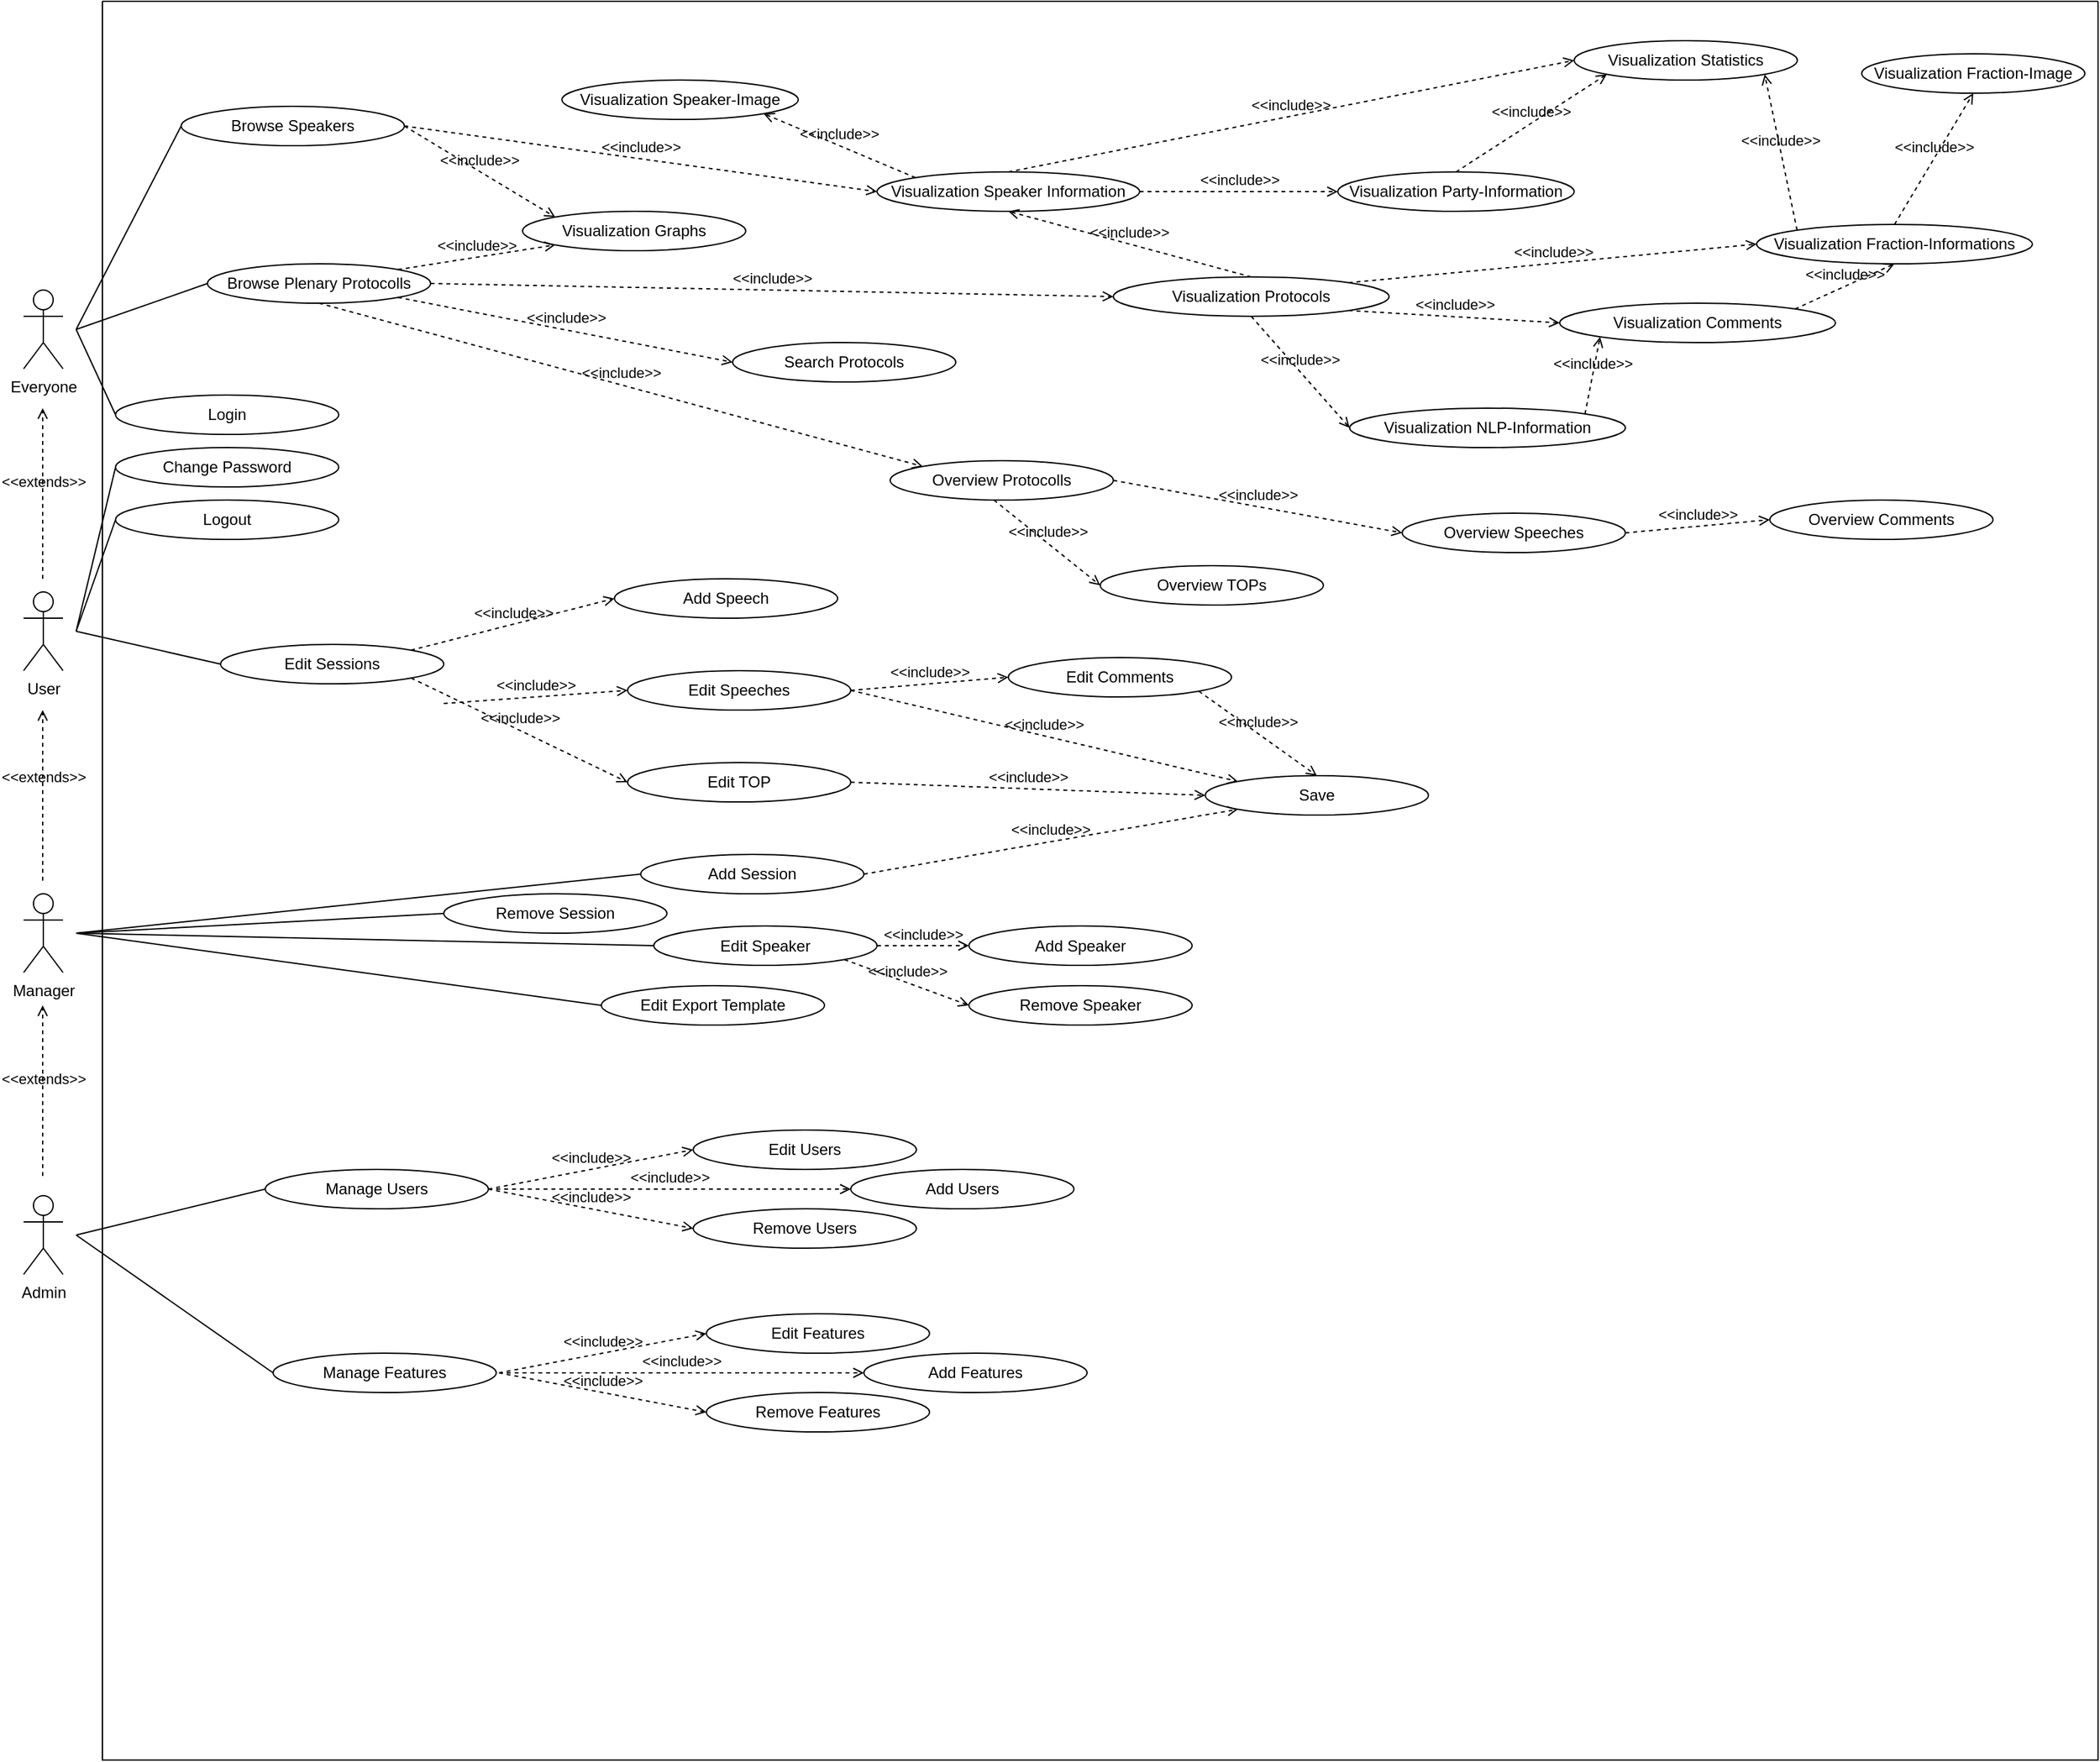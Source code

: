<mxfile version="20.8.20" type="device"><diagram name="Seite-1" id="QeFo8UdcVytiKPAYH8MY"><mxGraphModel dx="1434" dy="1965" grid="1" gridSize="10" guides="1" tooltips="1" connect="1" arrows="1" fold="1" page="1" pageScale="1" pageWidth="827" pageHeight="1169" math="0" shadow="0"><root><mxCell id="0"/><mxCell id="1" parent="0"/><mxCell id="shflEBDktMrE6u8HERlH-1" value="Everyone" style="shape=umlActor;verticalLabelPosition=bottom;verticalAlign=top;html=1;outlineConnect=0;" vertex="1" parent="1"><mxGeometry x="60" y="40" width="30" height="60" as="geometry"/></mxCell><mxCell id="shflEBDktMrE6u8HERlH-2" value="User" style="shape=umlActor;verticalLabelPosition=bottom;verticalAlign=top;html=1;outlineConnect=0;" vertex="1" parent="1"><mxGeometry x="60" y="270" width="30" height="60" as="geometry"/></mxCell><mxCell id="shflEBDktMrE6u8HERlH-3" value="Manager" style="shape=umlActor;verticalLabelPosition=bottom;verticalAlign=top;html=1;outlineConnect=0;" vertex="1" parent="1"><mxGeometry x="60" y="500" width="30" height="60" as="geometry"/></mxCell><mxCell id="shflEBDktMrE6u8HERlH-4" value="Admin" style="shape=umlActor;verticalLabelPosition=bottom;verticalAlign=top;html=1;outlineConnect=0;" vertex="1" parent="1"><mxGeometry x="60" y="730" width="30" height="60" as="geometry"/></mxCell><mxCell id="shflEBDktMrE6u8HERlH-13" value="" style="swimlane;startSize=0;" vertex="1" parent="1"><mxGeometry x="120" y="-180" width="1520" height="1340" as="geometry"/></mxCell><mxCell id="shflEBDktMrE6u8HERlH-18" value="Browse Plenary Protocolls" style="ellipse;whiteSpace=wrap;html=1;" vertex="1" parent="shflEBDktMrE6u8HERlH-13"><mxGeometry x="80" y="200" width="170" height="30" as="geometry"/></mxCell><mxCell id="shflEBDktMrE6u8HERlH-21" value="Visualization Graphs" style="ellipse;whiteSpace=wrap;html=1;" vertex="1" parent="shflEBDktMrE6u8HERlH-13"><mxGeometry x="320" y="160" width="170" height="30" as="geometry"/></mxCell><mxCell id="shflEBDktMrE6u8HERlH-20" value="Visualization Speaker Information" style="ellipse;whiteSpace=wrap;html=1;" vertex="1" parent="shflEBDktMrE6u8HERlH-13"><mxGeometry x="590" y="130" width="200" height="30" as="geometry"/></mxCell><mxCell id="shflEBDktMrE6u8HERlH-19" value="Browse Speakers" style="ellipse;whiteSpace=wrap;html=1;" vertex="1" parent="shflEBDktMrE6u8HERlH-13"><mxGeometry x="60" y="80" width="170" height="30" as="geometry"/></mxCell><mxCell id="shflEBDktMrE6u8HERlH-23" value="Visualization Statistics" style="ellipse;whiteSpace=wrap;html=1;" vertex="1" parent="shflEBDktMrE6u8HERlH-13"><mxGeometry x="1121" y="30" width="170" height="30" as="geometry"/></mxCell><mxCell id="shflEBDktMrE6u8HERlH-24" value="Visualization Speaker-Image" style="ellipse;whiteSpace=wrap;html=1;" vertex="1" parent="shflEBDktMrE6u8HERlH-13"><mxGeometry x="350" y="60" width="180" height="30" as="geometry"/></mxCell><mxCell id="shflEBDktMrE6u8HERlH-25" value="Visualization Party-Information" style="ellipse;whiteSpace=wrap;html=1;" vertex="1" parent="shflEBDktMrE6u8HERlH-13"><mxGeometry x="941" y="130" width="180" height="30" as="geometry"/></mxCell><mxCell id="shflEBDktMrE6u8HERlH-26" value="Visualization Fraction-Informations" style="ellipse;whiteSpace=wrap;html=1;" vertex="1" parent="shflEBDktMrE6u8HERlH-13"><mxGeometry x="1260" y="170" width="210" height="30" as="geometry"/></mxCell><mxCell id="shflEBDktMrE6u8HERlH-27" value="Visualization Fraction-Image" style="ellipse;whiteSpace=wrap;html=1;" vertex="1" parent="shflEBDktMrE6u8HERlH-13"><mxGeometry x="1340" y="40" width="170" height="30" as="geometry"/></mxCell><mxCell id="shflEBDktMrE6u8HERlH-30" value="&amp;lt;&amp;lt;include&amp;gt;&amp;gt;" style="edgeStyle=none;html=1;endArrow=open;verticalAlign=bottom;dashed=1;labelBackgroundColor=none;rounded=0;entryX=0;entryY=1;entryDx=0;entryDy=0;exitX=1;exitY=0;exitDx=0;exitDy=0;" edge="1" parent="shflEBDktMrE6u8HERlH-13" source="shflEBDktMrE6u8HERlH-18" target="shflEBDktMrE6u8HERlH-21"><mxGeometry width="160" relative="1" as="geometry"><mxPoint x="295" y="310" as="sourcePoint"/><mxPoint x="580" y="310" as="targetPoint"/></mxGeometry></mxCell><mxCell id="shflEBDktMrE6u8HERlH-32" value="&amp;lt;&amp;lt;include&amp;gt;&amp;gt;" style="edgeStyle=none;html=1;endArrow=open;verticalAlign=bottom;dashed=1;labelBackgroundColor=none;rounded=0;exitX=1;exitY=0.5;exitDx=0;exitDy=0;entryX=0;entryY=0.5;entryDx=0;entryDy=0;" edge="1" parent="shflEBDktMrE6u8HERlH-13" source="shflEBDktMrE6u8HERlH-19" target="shflEBDktMrE6u8HERlH-20"><mxGeometry width="160" relative="1" as="geometry"><mxPoint x="440" y="330" as="sourcePoint"/><mxPoint x="600" y="330" as="targetPoint"/></mxGeometry></mxCell><mxCell id="shflEBDktMrE6u8HERlH-33" value="&amp;lt;&amp;lt;include&amp;gt;&amp;gt;" style="edgeStyle=none;html=1;endArrow=open;verticalAlign=bottom;dashed=1;labelBackgroundColor=none;rounded=0;exitX=0.5;exitY=0;exitDx=0;exitDy=0;entryX=0;entryY=0.5;entryDx=0;entryDy=0;" edge="1" parent="shflEBDktMrE6u8HERlH-13" source="shflEBDktMrE6u8HERlH-20" target="shflEBDktMrE6u8HERlH-23"><mxGeometry width="160" relative="1" as="geometry"><mxPoint x="450" y="340" as="sourcePoint"/><mxPoint x="610" y="340" as="targetPoint"/></mxGeometry></mxCell><mxCell id="shflEBDktMrE6u8HERlH-36" value="&amp;lt;&amp;lt;include&amp;gt;&amp;gt;" style="edgeStyle=none;html=1;endArrow=open;verticalAlign=bottom;dashed=1;labelBackgroundColor=none;rounded=0;exitX=0;exitY=0;exitDx=0;exitDy=0;entryX=1;entryY=1;entryDx=0;entryDy=0;" edge="1" parent="shflEBDktMrE6u8HERlH-13" source="shflEBDktMrE6u8HERlH-20" target="shflEBDktMrE6u8HERlH-24"><mxGeometry width="160" relative="1" as="geometry"><mxPoint x="420" y="310" as="sourcePoint"/><mxPoint x="580" y="310" as="targetPoint"/></mxGeometry></mxCell><mxCell id="shflEBDktMrE6u8HERlH-31" value="&amp;lt;&amp;lt;include&amp;gt;&amp;gt;" style="edgeStyle=none;html=1;endArrow=open;verticalAlign=bottom;dashed=1;labelBackgroundColor=none;rounded=0;exitX=1;exitY=0.5;exitDx=0;exitDy=0;entryX=0;entryY=0;entryDx=0;entryDy=0;" edge="1" parent="shflEBDktMrE6u8HERlH-13" source="shflEBDktMrE6u8HERlH-19" target="shflEBDktMrE6u8HERlH-21"><mxGeometry width="160" relative="1" as="geometry"><mxPoint x="430" y="320" as="sourcePoint"/><mxPoint x="370" y="240" as="targetPoint"/></mxGeometry></mxCell><mxCell id="shflEBDktMrE6u8HERlH-38" value="&amp;lt;&amp;lt;include&amp;gt;&amp;gt;" style="edgeStyle=none;html=1;endArrow=open;verticalAlign=bottom;dashed=1;labelBackgroundColor=none;rounded=0;exitX=1;exitY=0.5;exitDx=0;exitDy=0;entryX=0;entryY=0.5;entryDx=0;entryDy=0;" edge="1" parent="shflEBDktMrE6u8HERlH-13" source="shflEBDktMrE6u8HERlH-20" target="shflEBDktMrE6u8HERlH-25"><mxGeometry width="160" relative="1" as="geometry"><mxPoint x="430" y="320" as="sourcePoint"/><mxPoint x="590" y="320" as="targetPoint"/></mxGeometry></mxCell><mxCell id="shflEBDktMrE6u8HERlH-39" value="&amp;lt;&amp;lt;include&amp;gt;&amp;gt;" style="edgeStyle=none;html=1;endArrow=open;verticalAlign=bottom;dashed=1;labelBackgroundColor=none;rounded=0;exitX=0.5;exitY=0;exitDx=0;exitDy=0;entryX=0;entryY=1;entryDx=0;entryDy=0;" edge="1" parent="shflEBDktMrE6u8HERlH-13" source="shflEBDktMrE6u8HERlH-25" target="shflEBDktMrE6u8HERlH-23"><mxGeometry width="160" relative="1" as="geometry"><mxPoint x="440" y="330" as="sourcePoint"/><mxPoint x="600" y="330" as="targetPoint"/></mxGeometry></mxCell><mxCell id="shflEBDktMrE6u8HERlH-40" value="&amp;lt;&amp;lt;include&amp;gt;&amp;gt;" style="edgeStyle=none;html=1;endArrow=open;verticalAlign=bottom;dashed=1;labelBackgroundColor=none;rounded=0;exitX=0;exitY=0;exitDx=0;exitDy=0;entryX=1;entryY=1;entryDx=0;entryDy=0;" edge="1" parent="shflEBDktMrE6u8HERlH-13" source="shflEBDktMrE6u8HERlH-26" target="shflEBDktMrE6u8HERlH-23"><mxGeometry width="160" relative="1" as="geometry"><mxPoint x="450" y="340" as="sourcePoint"/><mxPoint x="610" y="340" as="targetPoint"/></mxGeometry></mxCell><mxCell id="shflEBDktMrE6u8HERlH-41" value="&amp;lt;&amp;lt;include&amp;gt;&amp;gt;" style="edgeStyle=none;html=1;endArrow=open;verticalAlign=bottom;dashed=1;labelBackgroundColor=none;rounded=0;entryX=0.5;entryY=1;entryDx=0;entryDy=0;exitX=0.5;exitY=0;exitDx=0;exitDy=0;" edge="1" parent="shflEBDktMrE6u8HERlH-13" source="shflEBDktMrE6u8HERlH-26" target="shflEBDktMrE6u8HERlH-27"><mxGeometry width="160" relative="1" as="geometry"><mxPoint x="1400" y="180" as="sourcePoint"/><mxPoint x="620" y="350" as="targetPoint"/></mxGeometry></mxCell><mxCell id="shflEBDktMrE6u8HERlH-42" value="Visualization Protocols" style="ellipse;whiteSpace=wrap;html=1;" vertex="1" parent="shflEBDktMrE6u8HERlH-13"><mxGeometry x="770" y="210" width="210" height="30" as="geometry"/></mxCell><mxCell id="shflEBDktMrE6u8HERlH-44" value="Visualization Comments" style="ellipse;whiteSpace=wrap;html=1;" vertex="1" parent="shflEBDktMrE6u8HERlH-13"><mxGeometry x="1110" y="230" width="210" height="30" as="geometry"/></mxCell><mxCell id="shflEBDktMrE6u8HERlH-43" value="Visualization NLP-Information" style="ellipse;whiteSpace=wrap;html=1;" vertex="1" parent="shflEBDktMrE6u8HERlH-13"><mxGeometry x="950" y="310" width="210" height="30" as="geometry"/></mxCell><mxCell id="shflEBDktMrE6u8HERlH-46" value="&amp;lt;&amp;lt;include&amp;gt;&amp;gt;" style="edgeStyle=none;html=1;endArrow=open;verticalAlign=bottom;dashed=1;labelBackgroundColor=none;rounded=0;exitX=1;exitY=0.5;exitDx=0;exitDy=0;entryX=0;entryY=0.5;entryDx=0;entryDy=0;" edge="1" parent="shflEBDktMrE6u8HERlH-13" source="shflEBDktMrE6u8HERlH-18" target="shflEBDktMrE6u8HERlH-42"><mxGeometry width="160" relative="1" as="geometry"><mxPoint x="700" y="300" as="sourcePoint"/><mxPoint x="860" y="300" as="targetPoint"/></mxGeometry></mxCell><mxCell id="shflEBDktMrE6u8HERlH-47" value="&amp;lt;&amp;lt;include&amp;gt;&amp;gt;" style="edgeStyle=none;html=1;endArrow=open;verticalAlign=bottom;dashed=1;labelBackgroundColor=none;rounded=0;exitX=1;exitY=0;exitDx=0;exitDy=0;entryX=0;entryY=0.5;entryDx=0;entryDy=0;" edge="1" parent="shflEBDktMrE6u8HERlH-13" source="shflEBDktMrE6u8HERlH-42" target="shflEBDktMrE6u8HERlH-26"><mxGeometry width="160" relative="1" as="geometry"><mxPoint x="710" y="310" as="sourcePoint"/><mxPoint x="870" y="310" as="targetPoint"/></mxGeometry></mxCell><mxCell id="shflEBDktMrE6u8HERlH-48" value="&amp;lt;&amp;lt;include&amp;gt;&amp;gt;" style="edgeStyle=none;html=1;endArrow=open;verticalAlign=bottom;dashed=1;labelBackgroundColor=none;rounded=0;exitX=0.5;exitY=1;exitDx=0;exitDy=0;entryX=0;entryY=0.5;entryDx=0;entryDy=0;" edge="1" parent="shflEBDktMrE6u8HERlH-13" source="shflEBDktMrE6u8HERlH-42" target="shflEBDktMrE6u8HERlH-43"><mxGeometry width="160" relative="1" as="geometry"><mxPoint x="720" y="320" as="sourcePoint"/><mxPoint x="880" y="320" as="targetPoint"/></mxGeometry></mxCell><mxCell id="shflEBDktMrE6u8HERlH-49" value="&amp;lt;&amp;lt;include&amp;gt;&amp;gt;" style="edgeStyle=none;html=1;endArrow=open;verticalAlign=bottom;dashed=1;labelBackgroundColor=none;rounded=0;exitX=1;exitY=1;exitDx=0;exitDy=0;entryX=0;entryY=0.5;entryDx=0;entryDy=0;" edge="1" parent="shflEBDktMrE6u8HERlH-13" source="shflEBDktMrE6u8HERlH-42" target="shflEBDktMrE6u8HERlH-44"><mxGeometry width="160" relative="1" as="geometry"><mxPoint x="730" y="330" as="sourcePoint"/><mxPoint x="890" y="330" as="targetPoint"/></mxGeometry></mxCell><mxCell id="shflEBDktMrE6u8HERlH-50" value="&amp;lt;&amp;lt;include&amp;gt;&amp;gt;" style="edgeStyle=none;html=1;endArrow=open;verticalAlign=bottom;dashed=1;labelBackgroundColor=none;rounded=0;exitX=1;exitY=0;exitDx=0;exitDy=0;entryX=0;entryY=1;entryDx=0;entryDy=0;" edge="1" parent="shflEBDktMrE6u8HERlH-13" source="shflEBDktMrE6u8HERlH-43" target="shflEBDktMrE6u8HERlH-44"><mxGeometry width="160" relative="1" as="geometry"><mxPoint x="740" y="340" as="sourcePoint"/><mxPoint x="900" y="340" as="targetPoint"/></mxGeometry></mxCell><mxCell id="shflEBDktMrE6u8HERlH-51" value="&amp;lt;&amp;lt;include&amp;gt;&amp;gt;" style="edgeStyle=none;html=1;endArrow=open;verticalAlign=bottom;dashed=1;labelBackgroundColor=none;rounded=0;exitX=1;exitY=0;exitDx=0;exitDy=0;entryX=0.5;entryY=1;entryDx=0;entryDy=0;" edge="1" parent="shflEBDktMrE6u8HERlH-13" source="shflEBDktMrE6u8HERlH-44" target="shflEBDktMrE6u8HERlH-26"><mxGeometry width="160" relative="1" as="geometry"><mxPoint x="750" y="350" as="sourcePoint"/><mxPoint x="910" y="350" as="targetPoint"/></mxGeometry></mxCell><mxCell id="shflEBDktMrE6u8HERlH-52" value="&amp;lt;&amp;lt;include&amp;gt;&amp;gt;" style="edgeStyle=none;html=1;endArrow=open;verticalAlign=bottom;dashed=1;labelBackgroundColor=none;rounded=0;exitX=1;exitY=1;exitDx=0;exitDy=0;entryX=0;entryY=0.5;entryDx=0;entryDy=0;" edge="1" parent="shflEBDktMrE6u8HERlH-13" source="shflEBDktMrE6u8HERlH-18" target="shflEBDktMrE6u8HERlH-53"><mxGeometry width="160" relative="1" as="geometry"><mxPoint x="760" y="360" as="sourcePoint"/><mxPoint x="920" y="360" as="targetPoint"/></mxGeometry></mxCell><mxCell id="shflEBDktMrE6u8HERlH-53" value="Search Protocols" style="ellipse;whiteSpace=wrap;html=1;" vertex="1" parent="shflEBDktMrE6u8HERlH-13"><mxGeometry x="480" y="260" width="170" height="30" as="geometry"/></mxCell><mxCell id="shflEBDktMrE6u8HERlH-57" value="Logout" style="ellipse;whiteSpace=wrap;html=1;" vertex="1" parent="shflEBDktMrE6u8HERlH-13"><mxGeometry x="10" y="380" width="170" height="30" as="geometry"/></mxCell><mxCell id="shflEBDktMrE6u8HERlH-56" value="Change Password" style="ellipse;whiteSpace=wrap;html=1;" vertex="1" parent="shflEBDktMrE6u8HERlH-13"><mxGeometry x="10" y="340" width="170" height="30" as="geometry"/></mxCell><mxCell id="shflEBDktMrE6u8HERlH-55" value="Login" style="ellipse;whiteSpace=wrap;html=1;" vertex="1" parent="shflEBDktMrE6u8HERlH-13"><mxGeometry x="10" y="300" width="170" height="30" as="geometry"/></mxCell><mxCell id="shflEBDktMrE6u8HERlH-65" value="&amp;lt;&amp;lt;include&amp;gt;&amp;gt;" style="edgeStyle=none;html=1;endArrow=open;verticalAlign=bottom;dashed=1;labelBackgroundColor=none;rounded=0;exitX=0.5;exitY=1;exitDx=0;exitDy=0;entryX=0;entryY=0;entryDx=0;entryDy=0;" edge="1" parent="shflEBDktMrE6u8HERlH-13" source="shflEBDktMrE6u8HERlH-18" target="shflEBDktMrE6u8HERlH-64"><mxGeometry width="160" relative="1" as="geometry"><mxPoint x="440" y="300" as="sourcePoint"/><mxPoint x="600" y="300" as="targetPoint"/></mxGeometry></mxCell><mxCell id="shflEBDktMrE6u8HERlH-68" value="Overview TOPs" style="ellipse;whiteSpace=wrap;html=1;" vertex="1" parent="shflEBDktMrE6u8HERlH-13"><mxGeometry x="760" y="430" width="170" height="30" as="geometry"/></mxCell><mxCell id="shflEBDktMrE6u8HERlH-67" value="Overview Speeches" style="ellipse;whiteSpace=wrap;html=1;" vertex="1" parent="shflEBDktMrE6u8HERlH-13"><mxGeometry x="990" y="390" width="170" height="30" as="geometry"/></mxCell><mxCell id="shflEBDktMrE6u8HERlH-66" value="Overview Comments" style="ellipse;whiteSpace=wrap;html=1;" vertex="1" parent="shflEBDktMrE6u8HERlH-13"><mxGeometry x="1270" y="380" width="170" height="30" as="geometry"/></mxCell><mxCell id="shflEBDktMrE6u8HERlH-72" value="&amp;lt;&amp;lt;include&amp;gt;&amp;gt;" style="edgeStyle=none;html=1;endArrow=open;verticalAlign=bottom;dashed=1;labelBackgroundColor=none;rounded=0;exitX=0.465;exitY=1;exitDx=0;exitDy=0;entryX=0;entryY=0.5;entryDx=0;entryDy=0;exitPerimeter=0;" edge="1" parent="shflEBDktMrE6u8HERlH-13" source="shflEBDktMrE6u8HERlH-64" target="shflEBDktMrE6u8HERlH-68"><mxGeometry width="160" relative="1" as="geometry"><mxPoint x="440" y="300" as="sourcePoint"/><mxPoint x="600" y="300" as="targetPoint"/></mxGeometry></mxCell><mxCell id="shflEBDktMrE6u8HERlH-71" value="&amp;lt;&amp;lt;include&amp;gt;&amp;gt;" style="edgeStyle=none;html=1;endArrow=open;verticalAlign=bottom;dashed=1;labelBackgroundColor=none;rounded=0;entryX=0;entryY=0.5;entryDx=0;entryDy=0;startArrow=none;exitX=1;exitY=0.5;exitDx=0;exitDy=0;" edge="1" parent="shflEBDktMrE6u8HERlH-13" source="shflEBDktMrE6u8HERlH-64" target="shflEBDktMrE6u8HERlH-67"><mxGeometry width="160" relative="1" as="geometry"><mxPoint x="680" y="365" as="sourcePoint"/><mxPoint x="600" y="300" as="targetPoint"/><Array as="points"/></mxGeometry></mxCell><mxCell id="shflEBDktMrE6u8HERlH-70" value="&amp;lt;&amp;lt;include&amp;gt;&amp;gt;" style="edgeStyle=none;html=1;endArrow=open;verticalAlign=bottom;dashed=1;labelBackgroundColor=none;rounded=0;exitX=1;exitY=0.5;exitDx=0;exitDy=0;entryX=0;entryY=0.5;entryDx=0;entryDy=0;" edge="1" parent="shflEBDktMrE6u8HERlH-13" source="shflEBDktMrE6u8HERlH-67" target="shflEBDktMrE6u8HERlH-66"><mxGeometry width="160" relative="1" as="geometry"><mxPoint x="440" y="300" as="sourcePoint"/><mxPoint x="600" y="300" as="targetPoint"/></mxGeometry></mxCell><mxCell id="shflEBDktMrE6u8HERlH-64" value="Overview Protocolls" style="ellipse;whiteSpace=wrap;html=1;" vertex="1" parent="shflEBDktMrE6u8HERlH-13"><mxGeometry x="600" y="350" width="170" height="30" as="geometry"/></mxCell><mxCell id="shflEBDktMrE6u8HERlH-75" value="&amp;lt;&amp;lt;include&amp;gt;&amp;gt;" style="edgeStyle=none;html=1;endArrow=open;verticalAlign=bottom;dashed=1;labelBackgroundColor=none;rounded=0;exitX=0.5;exitY=0;exitDx=0;exitDy=0;entryX=0.5;entryY=1;entryDx=0;entryDy=0;" edge="1" parent="shflEBDktMrE6u8HERlH-13" source="shflEBDktMrE6u8HERlH-42" target="shflEBDktMrE6u8HERlH-20"><mxGeometry width="160" relative="1" as="geometry"><mxPoint x="800" y="300" as="sourcePoint"/><mxPoint x="960" y="300" as="targetPoint"/></mxGeometry></mxCell><mxCell id="shflEBDktMrE6u8HERlH-79" value="Edit Sessions" style="ellipse;whiteSpace=wrap;html=1;" vertex="1" parent="shflEBDktMrE6u8HERlH-13"><mxGeometry x="90" y="490" width="170" height="30" as="geometry"/></mxCell><mxCell id="shflEBDktMrE6u8HERlH-78" value="Edit Speeches" style="ellipse;whiteSpace=wrap;html=1;" vertex="1" parent="shflEBDktMrE6u8HERlH-13"><mxGeometry x="400" y="510" width="170" height="30" as="geometry"/></mxCell><mxCell id="shflEBDktMrE6u8HERlH-77" value="Edit Comments" style="ellipse;whiteSpace=wrap;html=1;" vertex="1" parent="shflEBDktMrE6u8HERlH-13"><mxGeometry x="690" y="500" width="170" height="30" as="geometry"/></mxCell><mxCell id="shflEBDktMrE6u8HERlH-76" value="Edit TOP" style="ellipse;whiteSpace=wrap;html=1;" vertex="1" parent="shflEBDktMrE6u8HERlH-13"><mxGeometry x="400" y="580" width="170" height="30" as="geometry"/></mxCell><mxCell id="shflEBDktMrE6u8HERlH-80" value="Save" style="ellipse;whiteSpace=wrap;html=1;" vertex="1" parent="shflEBDktMrE6u8HERlH-13"><mxGeometry x="840" y="590" width="170" height="30" as="geometry"/></mxCell><mxCell id="shflEBDktMrE6u8HERlH-81" value="Add Speech" style="ellipse;whiteSpace=wrap;html=1;" vertex="1" parent="shflEBDktMrE6u8HERlH-13"><mxGeometry x="390" y="440" width="170" height="30" as="geometry"/></mxCell><mxCell id="shflEBDktMrE6u8HERlH-83" value="&amp;lt;&amp;lt;include&amp;gt;&amp;gt;" style="edgeStyle=none;html=1;endArrow=open;verticalAlign=bottom;dashed=1;labelBackgroundColor=none;rounded=0;entryX=0;entryY=0.5;entryDx=0;entryDy=0;exitX=1;exitY=1;exitDx=0;exitDy=0;" edge="1" parent="shflEBDktMrE6u8HERlH-13" source="shflEBDktMrE6u8HERlH-79" target="shflEBDktMrE6u8HERlH-76"><mxGeometry width="160" relative="1" as="geometry"><mxPoint x="270" y="515" as="sourcePoint"/><mxPoint x="410" y="535" as="targetPoint"/></mxGeometry></mxCell><mxCell id="shflEBDktMrE6u8HERlH-84" value="&amp;lt;&amp;lt;include&amp;gt;&amp;gt;" style="edgeStyle=none;html=1;endArrow=open;verticalAlign=bottom;dashed=1;labelBackgroundColor=none;rounded=0;entryX=0;entryY=0.5;entryDx=0;entryDy=0;exitX=1;exitY=0;exitDx=0;exitDy=0;" edge="1" parent="shflEBDktMrE6u8HERlH-13" source="shflEBDktMrE6u8HERlH-79" target="shflEBDktMrE6u8HERlH-81"><mxGeometry width="160" relative="1" as="geometry"><mxPoint x="280" y="525" as="sourcePoint"/><mxPoint x="420" y="545" as="targetPoint"/></mxGeometry></mxCell><mxCell id="shflEBDktMrE6u8HERlH-85" value="&amp;lt;&amp;lt;include&amp;gt;&amp;gt;" style="edgeStyle=none;html=1;endArrow=open;verticalAlign=bottom;dashed=1;labelBackgroundColor=none;rounded=0;entryX=0;entryY=0.5;entryDx=0;entryDy=0;exitX=1;exitY=0.5;exitDx=0;exitDy=0;" edge="1" parent="shflEBDktMrE6u8HERlH-13" source="shflEBDktMrE6u8HERlH-78" target="shflEBDktMrE6u8HERlH-77"><mxGeometry width="160" relative="1" as="geometry"><mxPoint x="290" y="535" as="sourcePoint"/><mxPoint x="430" y="555" as="targetPoint"/></mxGeometry></mxCell><mxCell id="shflEBDktMrE6u8HERlH-86" value="&amp;lt;&amp;lt;include&amp;gt;&amp;gt;" style="edgeStyle=none;html=1;endArrow=open;verticalAlign=bottom;dashed=1;labelBackgroundColor=none;rounded=0;entryX=0;entryY=0.5;entryDx=0;entryDy=0;exitX=1;exitY=0.5;exitDx=0;exitDy=0;" edge="1" parent="shflEBDktMrE6u8HERlH-13" source="shflEBDktMrE6u8HERlH-76" target="shflEBDktMrE6u8HERlH-80"><mxGeometry width="160" relative="1" as="geometry"><mxPoint x="300" y="545" as="sourcePoint"/><mxPoint x="440" y="565" as="targetPoint"/></mxGeometry></mxCell><mxCell id="shflEBDktMrE6u8HERlH-87" value="&amp;lt;&amp;lt;include&amp;gt;&amp;gt;" style="edgeStyle=none;html=1;endArrow=open;verticalAlign=bottom;dashed=1;labelBackgroundColor=none;rounded=0;exitX=1;exitY=0.5;exitDx=0;exitDy=0;entryX=0;entryY=0;entryDx=0;entryDy=0;" edge="1" parent="shflEBDktMrE6u8HERlH-13" source="shflEBDktMrE6u8HERlH-78" target="shflEBDktMrE6u8HERlH-80"><mxGeometry width="160" relative="1" as="geometry"><mxPoint x="310" y="555" as="sourcePoint"/><mxPoint x="860" y="620" as="targetPoint"/></mxGeometry></mxCell><mxCell id="shflEBDktMrE6u8HERlH-88" value="&amp;lt;&amp;lt;include&amp;gt;&amp;gt;" style="edgeStyle=none;html=1;endArrow=open;verticalAlign=bottom;dashed=1;labelBackgroundColor=none;rounded=0;entryX=0.5;entryY=0;entryDx=0;entryDy=0;exitX=1;exitY=1;exitDx=0;exitDy=0;" edge="1" parent="shflEBDktMrE6u8HERlH-13" source="shflEBDktMrE6u8HERlH-77" target="shflEBDktMrE6u8HERlH-80"><mxGeometry width="160" relative="1" as="geometry"><mxPoint x="320" y="565" as="sourcePoint"/><mxPoint x="460" y="585" as="targetPoint"/></mxGeometry></mxCell><mxCell id="shflEBDktMrE6u8HERlH-97" value="Manage Features" style="ellipse;whiteSpace=wrap;html=1;" vertex="1" parent="shflEBDktMrE6u8HERlH-13"><mxGeometry x="130" y="1030" width="170" height="30" as="geometry"/></mxCell><mxCell id="shflEBDktMrE6u8HERlH-96" value="Manage Users" style="ellipse;whiteSpace=wrap;html=1;" vertex="1" parent="shflEBDktMrE6u8HERlH-13"><mxGeometry x="124" y="890" width="170" height="30" as="geometry"/></mxCell><mxCell id="shflEBDktMrE6u8HERlH-95" value="Add Session" style="ellipse;whiteSpace=wrap;html=1;" vertex="1" parent="shflEBDktMrE6u8HERlH-13"><mxGeometry x="410" y="650" width="170" height="30" as="geometry"/></mxCell><mxCell id="shflEBDktMrE6u8HERlH-94" value="Edit Speaker" style="ellipse;whiteSpace=wrap;html=1;" vertex="1" parent="shflEBDktMrE6u8HERlH-13"><mxGeometry x="420" y="704.5" width="170" height="30" as="geometry"/></mxCell><mxCell id="shflEBDktMrE6u8HERlH-93" value="Remove Session" style="ellipse;whiteSpace=wrap;html=1;" vertex="1" parent="shflEBDktMrE6u8HERlH-13"><mxGeometry x="260" y="680" width="170" height="30" as="geometry"/></mxCell><mxCell id="shflEBDktMrE6u8HERlH-92" value="Add Speaker" style="ellipse;whiteSpace=wrap;html=1;" vertex="1" parent="shflEBDktMrE6u8HERlH-13"><mxGeometry x="660" y="704.5" width="170" height="30" as="geometry"/></mxCell><mxCell id="shflEBDktMrE6u8HERlH-91" value="Remove Speaker" style="ellipse;whiteSpace=wrap;html=1;" vertex="1" parent="shflEBDktMrE6u8HERlH-13"><mxGeometry x="660" y="750" width="170" height="30" as="geometry"/></mxCell><mxCell id="shflEBDktMrE6u8HERlH-90" value="Edit Export Template" style="ellipse;whiteSpace=wrap;html=1;" vertex="1" parent="shflEBDktMrE6u8HERlH-13"><mxGeometry x="380" y="750" width="170" height="30" as="geometry"/></mxCell><mxCell id="shflEBDktMrE6u8HERlH-98" value="&amp;lt;&amp;lt;include&amp;gt;&amp;gt;" style="edgeStyle=none;html=1;endArrow=open;verticalAlign=bottom;dashed=1;labelBackgroundColor=none;rounded=0;entryX=0;entryY=0.5;entryDx=0;entryDy=0;exitX=1;exitY=0.5;exitDx=0;exitDy=0;" edge="1" parent="shflEBDktMrE6u8HERlH-13" source="shflEBDktMrE6u8HERlH-94" target="shflEBDktMrE6u8HERlH-92"><mxGeometry width="160" relative="1" as="geometry"><mxPoint x="580" y="605" as="sourcePoint"/><mxPoint x="1010" y="680" as="targetPoint"/></mxGeometry></mxCell><mxCell id="shflEBDktMrE6u8HERlH-99" value="&amp;lt;&amp;lt;include&amp;gt;&amp;gt;" style="edgeStyle=none;html=1;endArrow=open;verticalAlign=bottom;dashed=1;labelBackgroundColor=none;rounded=0;entryX=0;entryY=0.5;entryDx=0;entryDy=0;exitX=1;exitY=1;exitDx=0;exitDy=0;" edge="1" parent="shflEBDktMrE6u8HERlH-13" source="shflEBDktMrE6u8HERlH-94" target="shflEBDktMrE6u8HERlH-91"><mxGeometry width="160" relative="1" as="geometry"><mxPoint x="570" y="765" as="sourcePoint"/><mxPoint x="650" y="790" as="targetPoint"/></mxGeometry></mxCell><mxCell id="shflEBDktMrE6u8HERlH-100" value="&amp;lt;&amp;lt;include&amp;gt;&amp;gt;" style="edgeStyle=none;html=1;endArrow=open;verticalAlign=bottom;dashed=1;labelBackgroundColor=none;rounded=0;entryX=0;entryY=1;entryDx=0;entryDy=0;exitX=1;exitY=0.5;exitDx=0;exitDy=0;" edge="1" parent="shflEBDktMrE6u8HERlH-13" source="shflEBDktMrE6u8HERlH-95" target="shflEBDktMrE6u8HERlH-80"><mxGeometry width="160" relative="1" as="geometry"><mxPoint x="580" y="605" as="sourcePoint"/><mxPoint x="1010" y="680" as="targetPoint"/></mxGeometry></mxCell><mxCell id="shflEBDktMrE6u8HERlH-102" value="" style="edgeStyle=none;html=1;endArrow=none;verticalAlign=bottom;rounded=0;entryX=0;entryY=0.5;entryDx=0;entryDy=0;" edge="1" parent="shflEBDktMrE6u8HERlH-13" target="shflEBDktMrE6u8HERlH-94"><mxGeometry width="160" relative="1" as="geometry"><mxPoint x="-20" y="710" as="sourcePoint"/><mxPoint x="320" y="760" as="targetPoint"/></mxGeometry></mxCell><mxCell id="shflEBDktMrE6u8HERlH-111" value="Add Features" style="ellipse;whiteSpace=wrap;html=1;" vertex="1" parent="shflEBDktMrE6u8HERlH-13"><mxGeometry x="580" y="1030" width="170" height="30" as="geometry"/></mxCell><mxCell id="shflEBDktMrE6u8HERlH-110" value="Edit Features" style="ellipse;whiteSpace=wrap;html=1;" vertex="1" parent="shflEBDktMrE6u8HERlH-13"><mxGeometry x="460" y="1000" width="170" height="30" as="geometry"/></mxCell><mxCell id="shflEBDktMrE6u8HERlH-109" value="Remove Features" style="ellipse;whiteSpace=wrap;html=1;" vertex="1" parent="shflEBDktMrE6u8HERlH-13"><mxGeometry x="460" y="1060" width="170" height="30" as="geometry"/></mxCell><mxCell id="shflEBDktMrE6u8HERlH-108" value="Remove Users" style="ellipse;whiteSpace=wrap;html=1;" vertex="1" parent="shflEBDktMrE6u8HERlH-13"><mxGeometry x="450" y="920" width="170" height="30" as="geometry"/></mxCell><mxCell id="shflEBDktMrE6u8HERlH-107" value="Add Users" style="ellipse;whiteSpace=wrap;html=1;" vertex="1" parent="shflEBDktMrE6u8HERlH-13"><mxGeometry x="570" y="890" width="170" height="30" as="geometry"/></mxCell><mxCell id="shflEBDktMrE6u8HERlH-106" value="Edit Users" style="ellipse;whiteSpace=wrap;html=1;" vertex="1" parent="shflEBDktMrE6u8HERlH-13"><mxGeometry x="450" y="860" width="170" height="30" as="geometry"/></mxCell><mxCell id="shflEBDktMrE6u8HERlH-115" value="&amp;lt;&amp;lt;include&amp;gt;&amp;gt;" style="edgeStyle=none;html=1;endArrow=open;verticalAlign=bottom;dashed=1;labelBackgroundColor=none;rounded=0;entryX=0;entryY=0.5;entryDx=0;entryDy=0;exitX=1;exitY=0.5;exitDx=0;exitDy=0;" edge="1" parent="shflEBDktMrE6u8HERlH-13" source="shflEBDktMrE6u8HERlH-96" target="shflEBDktMrE6u8HERlH-106"><mxGeometry width="160" relative="1" as="geometry"><mxPoint x="575" y="740" as="sourcePoint"/><mxPoint x="670" y="775" as="targetPoint"/></mxGeometry></mxCell><mxCell id="shflEBDktMrE6u8HERlH-117" value="&amp;lt;&amp;lt;include&amp;gt;&amp;gt;" style="edgeStyle=none;html=1;endArrow=open;verticalAlign=bottom;dashed=1;labelBackgroundColor=none;rounded=0;entryX=0;entryY=0.5;entryDx=0;entryDy=0;exitX=1;exitY=0.5;exitDx=0;exitDy=0;" edge="1" parent="shflEBDktMrE6u8HERlH-13" source="shflEBDktMrE6u8HERlH-96" target="shflEBDktMrE6u8HERlH-108"><mxGeometry width="160" relative="1" as="geometry"><mxPoint x="314" y="925" as="sourcePoint"/><mxPoint x="470" y="895" as="targetPoint"/></mxGeometry></mxCell><mxCell id="shflEBDktMrE6u8HERlH-116" value="&amp;lt;&amp;lt;include&amp;gt;&amp;gt;" style="edgeStyle=none;html=1;endArrow=open;verticalAlign=bottom;dashed=1;labelBackgroundColor=none;rounded=0;entryX=0;entryY=0.5;entryDx=0;entryDy=0;exitX=1;exitY=0.5;exitDx=0;exitDy=0;" edge="1" parent="shflEBDktMrE6u8HERlH-13" source="shflEBDktMrE6u8HERlH-96" target="shflEBDktMrE6u8HERlH-107"><mxGeometry width="160" relative="1" as="geometry"><mxPoint x="304" y="915" as="sourcePoint"/><mxPoint x="460" y="885" as="targetPoint"/></mxGeometry></mxCell><mxCell id="shflEBDktMrE6u8HERlH-118" value="&amp;lt;&amp;lt;include&amp;gt;&amp;gt;" style="edgeStyle=none;html=1;endArrow=open;verticalAlign=bottom;dashed=1;labelBackgroundColor=none;rounded=0;entryX=0;entryY=0.5;entryDx=0;entryDy=0;exitX=1;exitY=0.5;exitDx=0;exitDy=0;" edge="1" parent="shflEBDktMrE6u8HERlH-13" target="shflEBDktMrE6u8HERlH-110"><mxGeometry width="160" relative="1" as="geometry"><mxPoint x="302" y="1045" as="sourcePoint"/><mxPoint x="458" y="1015" as="targetPoint"/></mxGeometry></mxCell><mxCell id="shflEBDktMrE6u8HERlH-119" value="&amp;lt;&amp;lt;include&amp;gt;&amp;gt;" style="edgeStyle=none;html=1;endArrow=open;verticalAlign=bottom;dashed=1;labelBackgroundColor=none;rounded=0;entryX=0;entryY=0.5;entryDx=0;entryDy=0;exitX=1;exitY=0.5;exitDx=0;exitDy=0;" edge="1" parent="shflEBDktMrE6u8HERlH-13" target="shflEBDktMrE6u8HERlH-109"><mxGeometry width="160" relative="1" as="geometry"><mxPoint x="302" y="1045" as="sourcePoint"/><mxPoint x="458" y="1075" as="targetPoint"/></mxGeometry></mxCell><mxCell id="shflEBDktMrE6u8HERlH-120" value="&amp;lt;&amp;lt;include&amp;gt;&amp;gt;" style="edgeStyle=none;html=1;endArrow=open;verticalAlign=bottom;dashed=1;labelBackgroundColor=none;rounded=0;exitX=1;exitY=0.5;exitDx=0;exitDy=0;entryX=0;entryY=0.5;entryDx=0;entryDy=0;" edge="1" parent="shflEBDktMrE6u8HERlH-13" target="shflEBDktMrE6u8HERlH-111"><mxGeometry width="160" relative="1" as="geometry"><mxPoint x="302" y="1045" as="sourcePoint"/><mxPoint x="578" y="1045" as="targetPoint"/></mxGeometry></mxCell><mxCell id="shflEBDktMrE6u8HERlH-14" value="&amp;lt;&amp;lt;extends&amp;gt;&amp;gt;" style="edgeStyle=none;html=1;endArrow=open;verticalAlign=bottom;dashed=1;labelBackgroundColor=none;rounded=0;" edge="1" parent="1"><mxGeometry width="160" relative="1" as="geometry"><mxPoint x="74.5" y="715" as="sourcePoint"/><mxPoint x="74.5" y="585" as="targetPoint"/><Array as="points"><mxPoint x="74.5" y="655"/></Array><mxPoint as="offset"/></mxGeometry></mxCell><mxCell id="shflEBDktMrE6u8HERlH-15" value="&amp;lt;&amp;lt;extends&amp;gt;&amp;gt;" style="edgeStyle=none;html=1;endArrow=open;verticalAlign=bottom;dashed=1;labelBackgroundColor=none;rounded=0;" edge="1" parent="1"><mxGeometry width="160" relative="1" as="geometry"><mxPoint x="74.5" y="260" as="sourcePoint"/><mxPoint x="74.5" y="130" as="targetPoint"/><Array as="points"><mxPoint x="74.5" y="200"/></Array><mxPoint as="offset"/></mxGeometry></mxCell><mxCell id="shflEBDktMrE6u8HERlH-16" value="&amp;lt;&amp;lt;extends&amp;gt;&amp;gt;" style="edgeStyle=none;html=1;endArrow=open;verticalAlign=bottom;dashed=1;labelBackgroundColor=none;rounded=0;" edge="1" parent="1"><mxGeometry x="0.077" width="160" relative="1" as="geometry"><mxPoint x="74.5" y="490" as="sourcePoint"/><mxPoint x="74.5" y="360" as="targetPoint"/><Array as="points"><mxPoint x="74.5" y="430"/></Array><mxPoint as="offset"/></mxGeometry></mxCell><mxCell id="shflEBDktMrE6u8HERlH-28" value="" style="edgeStyle=none;html=1;endArrow=none;verticalAlign=bottom;rounded=0;entryX=0;entryY=0.5;entryDx=0;entryDy=0;" edge="1" parent="1" target="shflEBDktMrE6u8HERlH-19"><mxGeometry width="160" relative="1" as="geometry"><mxPoint x="100" y="70" as="sourcePoint"/><mxPoint x="260" y="60" as="targetPoint"/></mxGeometry></mxCell><mxCell id="shflEBDktMrE6u8HERlH-29" value="" style="edgeStyle=none;html=1;endArrow=none;verticalAlign=bottom;rounded=0;entryX=0;entryY=0.5;entryDx=0;entryDy=0;" edge="1" parent="1" target="shflEBDktMrE6u8HERlH-18"><mxGeometry width="160" relative="1" as="geometry"><mxPoint x="100" y="70" as="sourcePoint"/><mxPoint x="254" y="5" as="targetPoint"/></mxGeometry></mxCell><mxCell id="shflEBDktMrE6u8HERlH-59" value="" style="edgeStyle=none;html=1;endArrow=none;verticalAlign=bottom;rounded=0;entryX=0;entryY=0.5;entryDx=0;entryDy=0;" edge="1" parent="1" target="shflEBDktMrE6u8HERlH-55"><mxGeometry width="160" relative="1" as="geometry"><mxPoint x="100" y="70" as="sourcePoint"/><mxPoint x="210" y="75" as="targetPoint"/></mxGeometry></mxCell><mxCell id="shflEBDktMrE6u8HERlH-60" value="" style="edgeStyle=none;html=1;endArrow=none;verticalAlign=bottom;rounded=0;entryX=0;entryY=0.5;entryDx=0;entryDy=0;" edge="1" parent="1" target="shflEBDktMrE6u8HERlH-56"><mxGeometry width="160" relative="1" as="geometry"><mxPoint x="100" y="300" as="sourcePoint"/><mxPoint x="220" y="85" as="targetPoint"/></mxGeometry></mxCell><mxCell id="shflEBDktMrE6u8HERlH-61" value="" style="edgeStyle=none;html=1;endArrow=none;verticalAlign=bottom;rounded=0;entryX=0;entryY=0.5;entryDx=0;entryDy=0;" edge="1" parent="1" target="shflEBDktMrE6u8HERlH-57"><mxGeometry width="160" relative="1" as="geometry"><mxPoint x="100" y="300" as="sourcePoint"/><mxPoint x="230" y="95" as="targetPoint"/></mxGeometry></mxCell><mxCell id="shflEBDktMrE6u8HERlH-82" value="&amp;lt;&amp;lt;include&amp;gt;&amp;gt;" style="edgeStyle=none;html=1;endArrow=open;verticalAlign=bottom;dashed=1;labelBackgroundColor=none;rounded=0;entryX=0;entryY=0.5;entryDx=0;entryDy=0;" edge="1" parent="1" target="shflEBDktMrE6u8HERlH-78"><mxGeometry width="160" relative="1" as="geometry"><mxPoint x="380" y="355" as="sourcePoint"/><mxPoint x="510" y="370" as="targetPoint"/></mxGeometry></mxCell><mxCell id="shflEBDktMrE6u8HERlH-89" value="" style="edgeStyle=none;html=1;endArrow=none;verticalAlign=bottom;rounded=0;entryX=0;entryY=0.5;entryDx=0;entryDy=0;" edge="1" parent="1" target="shflEBDktMrE6u8HERlH-79"><mxGeometry width="160" relative="1" as="geometry"><mxPoint x="100" y="300" as="sourcePoint"/><mxPoint x="700" y="400" as="targetPoint"/></mxGeometry></mxCell><mxCell id="shflEBDktMrE6u8HERlH-101" value="" style="edgeStyle=none;html=1;endArrow=none;verticalAlign=bottom;rounded=0;entryX=0;entryY=0.5;entryDx=0;entryDy=0;" edge="1" parent="1" target="shflEBDktMrE6u8HERlH-93"><mxGeometry width="160" relative="1" as="geometry"><mxPoint x="100" y="530" as="sourcePoint"/><mxPoint x="700" y="650" as="targetPoint"/></mxGeometry></mxCell><mxCell id="shflEBDktMrE6u8HERlH-103" value="" style="edgeStyle=none;html=1;endArrow=none;verticalAlign=bottom;rounded=0;entryX=0;entryY=0.5;entryDx=0;entryDy=0;" edge="1" parent="1" target="shflEBDktMrE6u8HERlH-90"><mxGeometry width="160" relative="1" as="geometry"><mxPoint x="100" y="530" as="sourcePoint"/><mxPoint x="450" y="560" as="targetPoint"/></mxGeometry></mxCell><mxCell id="shflEBDktMrE6u8HERlH-104" value="" style="edgeStyle=none;html=1;endArrow=none;verticalAlign=bottom;rounded=0;entryX=0;entryY=0.5;entryDx=0;entryDy=0;" edge="1" parent="1" target="shflEBDktMrE6u8HERlH-95"><mxGeometry width="160" relative="1" as="geometry"><mxPoint x="100" y="530" as="sourcePoint"/><mxPoint x="530" y="595" as="targetPoint"/></mxGeometry></mxCell><mxCell id="shflEBDktMrE6u8HERlH-113" value="" style="edgeStyle=none;html=1;endArrow=none;verticalAlign=bottom;rounded=0;entryX=0;entryY=0.5;entryDx=0;entryDy=0;" edge="1" parent="1" target="shflEBDktMrE6u8HERlH-96"><mxGeometry width="160" relative="1" as="geometry"><mxPoint x="100" y="760" as="sourcePoint"/><mxPoint x="510" y="595" as="targetPoint"/></mxGeometry></mxCell><mxCell id="shflEBDktMrE6u8HERlH-114" value="" style="edgeStyle=none;html=1;endArrow=none;verticalAlign=bottom;rounded=0;entryX=0;entryY=0.5;entryDx=0;entryDy=0;" edge="1" parent="1" target="shflEBDktMrE6u8HERlH-97"><mxGeometry width="160" relative="1" as="geometry"><mxPoint x="100" y="760" as="sourcePoint"/><mxPoint x="520" y="605" as="targetPoint"/></mxGeometry></mxCell></root></mxGraphModel></diagram></mxfile>